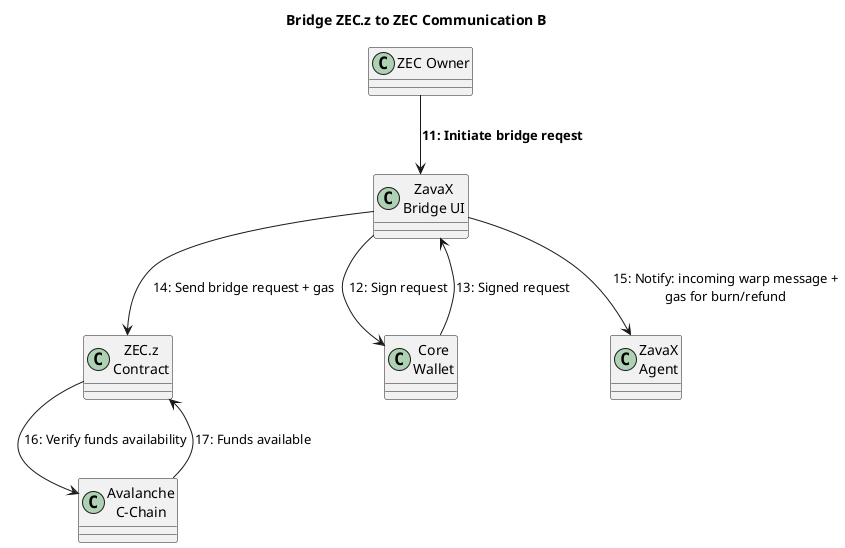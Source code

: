 @startuml
title Bridge ZEC.z to ZEC Communication B
top to bottom direction

class "ZEC Owner" as ZO
class "ZavaX\nBridge UI" as UI
class "Core\nWallet" as MC
class "ZEC.z\nContract" as ZC
class "ZavaX\nAgent" as ZA
class "Avalanche\nC-Chain" as CC

ZO -down-> UI : **11: Initiate bridge reqest**
UI -down-> MC : 12: Sign request
MC -up-> UI : 13: Signed request
UI -down-> ZC : 14: Send bridge request + gas
UI -down-> ZA : 15: Notify: incoming warp message +\ngas for burn/refund
ZC -down-> CC : 16: Verify funds availability
CC -up-> ZC : 17: Funds available

@enduml